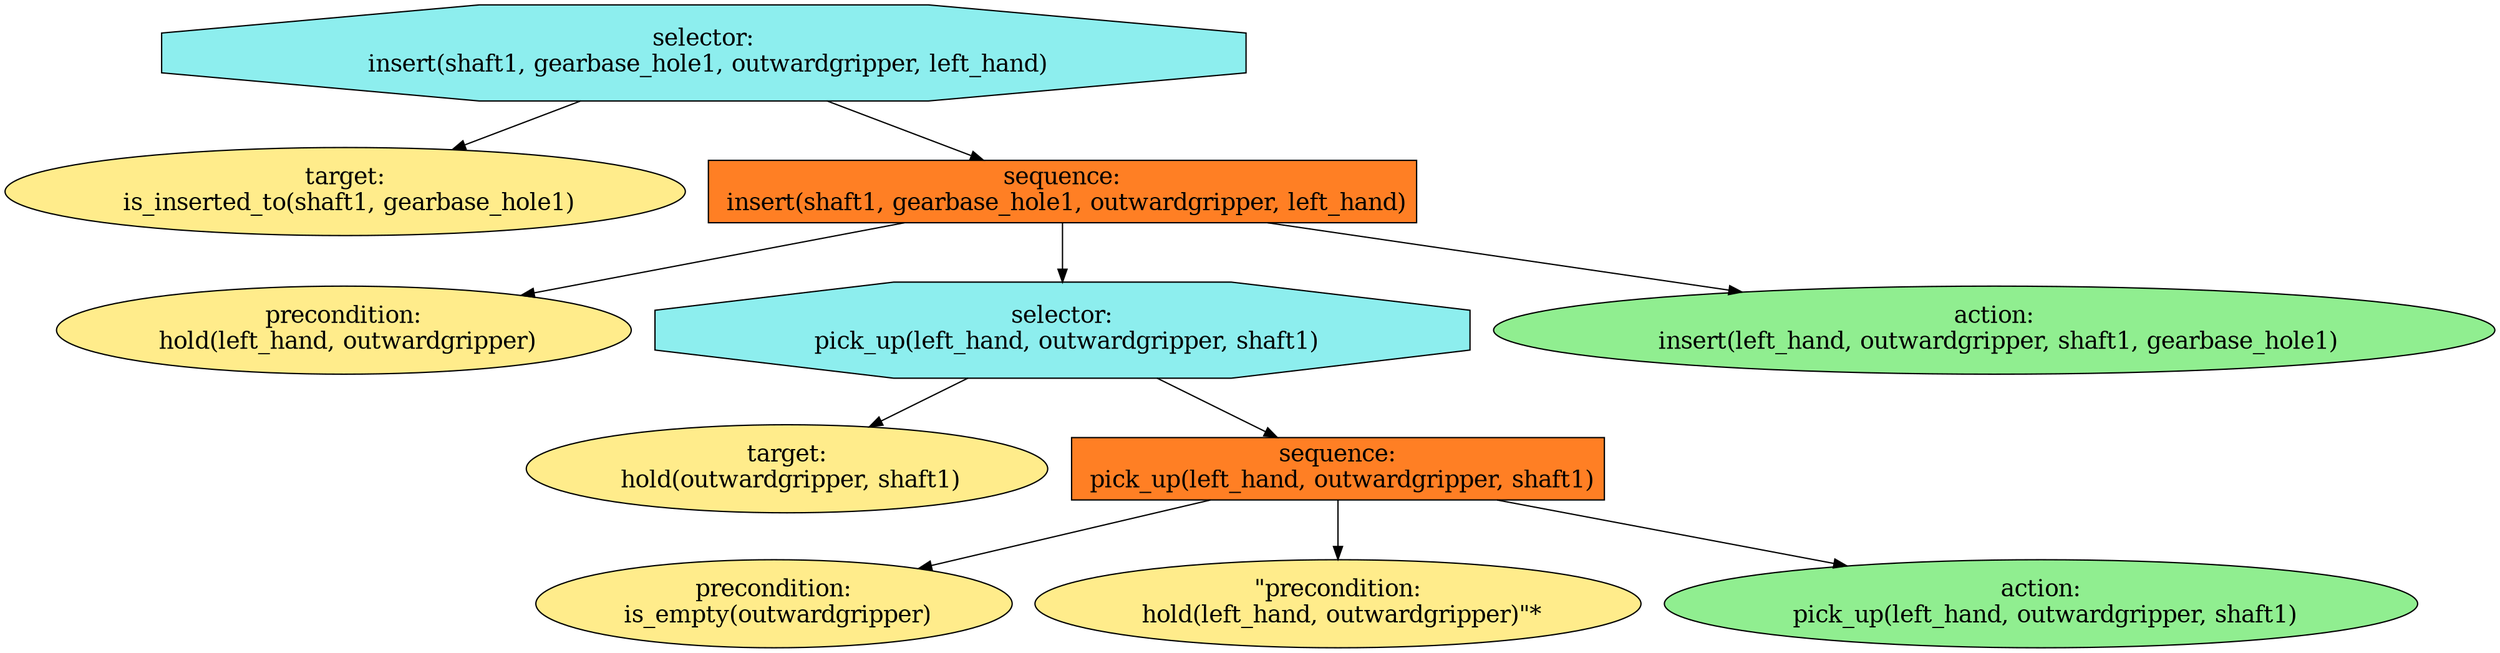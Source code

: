 digraph pastafarianism {
ordering=out;
graph [fontname="times-roman"];
node [fontname="times-roman"];
edge [fontname="times-roman"];
"selector:
 insert(shaft1, gearbase_hole1, outwardgripper, left_hand)" [fillcolor=darkslategray2, fontcolor=black, fontsize=18, label="selector:
 insert(shaft1, gearbase_hole1, outwardgripper, left_hand)", shape=octagon, style=filled];
"target:
 is_inserted_to(shaft1, gearbase_hole1)" [fillcolor=lightgoldenrod1, fontcolor=black, fontsize=18, label="target:
 is_inserted_to(shaft1, gearbase_hole1)", shape=ellipse, style=filled];
"selector:
 insert(shaft1, gearbase_hole1, outwardgripper, left_hand)" -> "target:
 is_inserted_to(shaft1, gearbase_hole1)";
"sequence:
 insert(shaft1, gearbase_hole1, outwardgripper, left_hand)" [fillcolor=chocolate1, fontcolor=black, fontsize=18, label="sequence:
 insert(shaft1, gearbase_hole1, outwardgripper, left_hand)", shape=box, style=filled];
"selector:
 insert(shaft1, gearbase_hole1, outwardgripper, left_hand)" -> "sequence:
 insert(shaft1, gearbase_hole1, outwardgripper, left_hand)";
"precondition:
 hold(left_hand, outwardgripper)" [fillcolor=lightgoldenrod1, fontcolor=black, fontsize=18, label="precondition:
 hold(left_hand, outwardgripper)", shape=ellipse, style=filled];
"sequence:
 insert(shaft1, gearbase_hole1, outwardgripper, left_hand)" -> "precondition:
 hold(left_hand, outwardgripper)";
"selector:
 pick_up(left_hand, outwardgripper, shaft1)" [fillcolor=darkslategray2, fontcolor=black, fontsize=18, label="selector:
 pick_up(left_hand, outwardgripper, shaft1)", shape=octagon, style=filled];
"sequence:
 insert(shaft1, gearbase_hole1, outwardgripper, left_hand)" -> "selector:
 pick_up(left_hand, outwardgripper, shaft1)";
"target:
 hold(outwardgripper, shaft1)" [fillcolor=lightgoldenrod1, fontcolor=black, fontsize=18, label="target:
 hold(outwardgripper, shaft1)", shape=ellipse, style=filled];
"selector:
 pick_up(left_hand, outwardgripper, shaft1)" -> "target:
 hold(outwardgripper, shaft1)";
"sequence:
 pick_up(left_hand, outwardgripper, shaft1)" [fillcolor=chocolate1, fontcolor=black, fontsize=18, label="sequence:
 pick_up(left_hand, outwardgripper, shaft1)", shape=box, style=filled];
"selector:
 pick_up(left_hand, outwardgripper, shaft1)" -> "sequence:
 pick_up(left_hand, outwardgripper, shaft1)";
"precondition:
 is_empty(outwardgripper)" [fillcolor=lightgoldenrod1, fontcolor=black, fontsize=18, label="precondition:
 is_empty(outwardgripper)", shape=ellipse, style=filled];
"sequence:
 pick_up(left_hand, outwardgripper, shaft1)" -> "precondition:
 is_empty(outwardgripper)";
"\"precondition:\n hold(left_hand, outwardgripper)\"*" [fillcolor=lightgoldenrod1, fontcolor=black, fontsize=18, label="\"precondition:\n hold(left_hand, outwardgripper)\"*", shape=ellipse, style=filled];
"sequence:
 pick_up(left_hand, outwardgripper, shaft1)" -> "\"precondition:\n hold(left_hand, outwardgripper)\"*";
"action:
 pick_up(left_hand, outwardgripper, shaft1)" [fillcolor=lightgreen, fontcolor=black, fontsize=18, label="action:
 pick_up(left_hand, outwardgripper, shaft1)", shape=ellipse, style=filled];
"sequence:
 pick_up(left_hand, outwardgripper, shaft1)" -> "action:
 pick_up(left_hand, outwardgripper, shaft1)";
"action:
 insert(left_hand, outwardgripper, shaft1, gearbase_hole1)" [fillcolor=lightgreen, fontcolor=black, fontsize=18, label="action:
 insert(left_hand, outwardgripper, shaft1, gearbase_hole1)", shape=ellipse, style=filled];
"sequence:
 insert(shaft1, gearbase_hole1, outwardgripper, left_hand)" -> "action:
 insert(left_hand, outwardgripper, shaft1, gearbase_hole1)";
}
